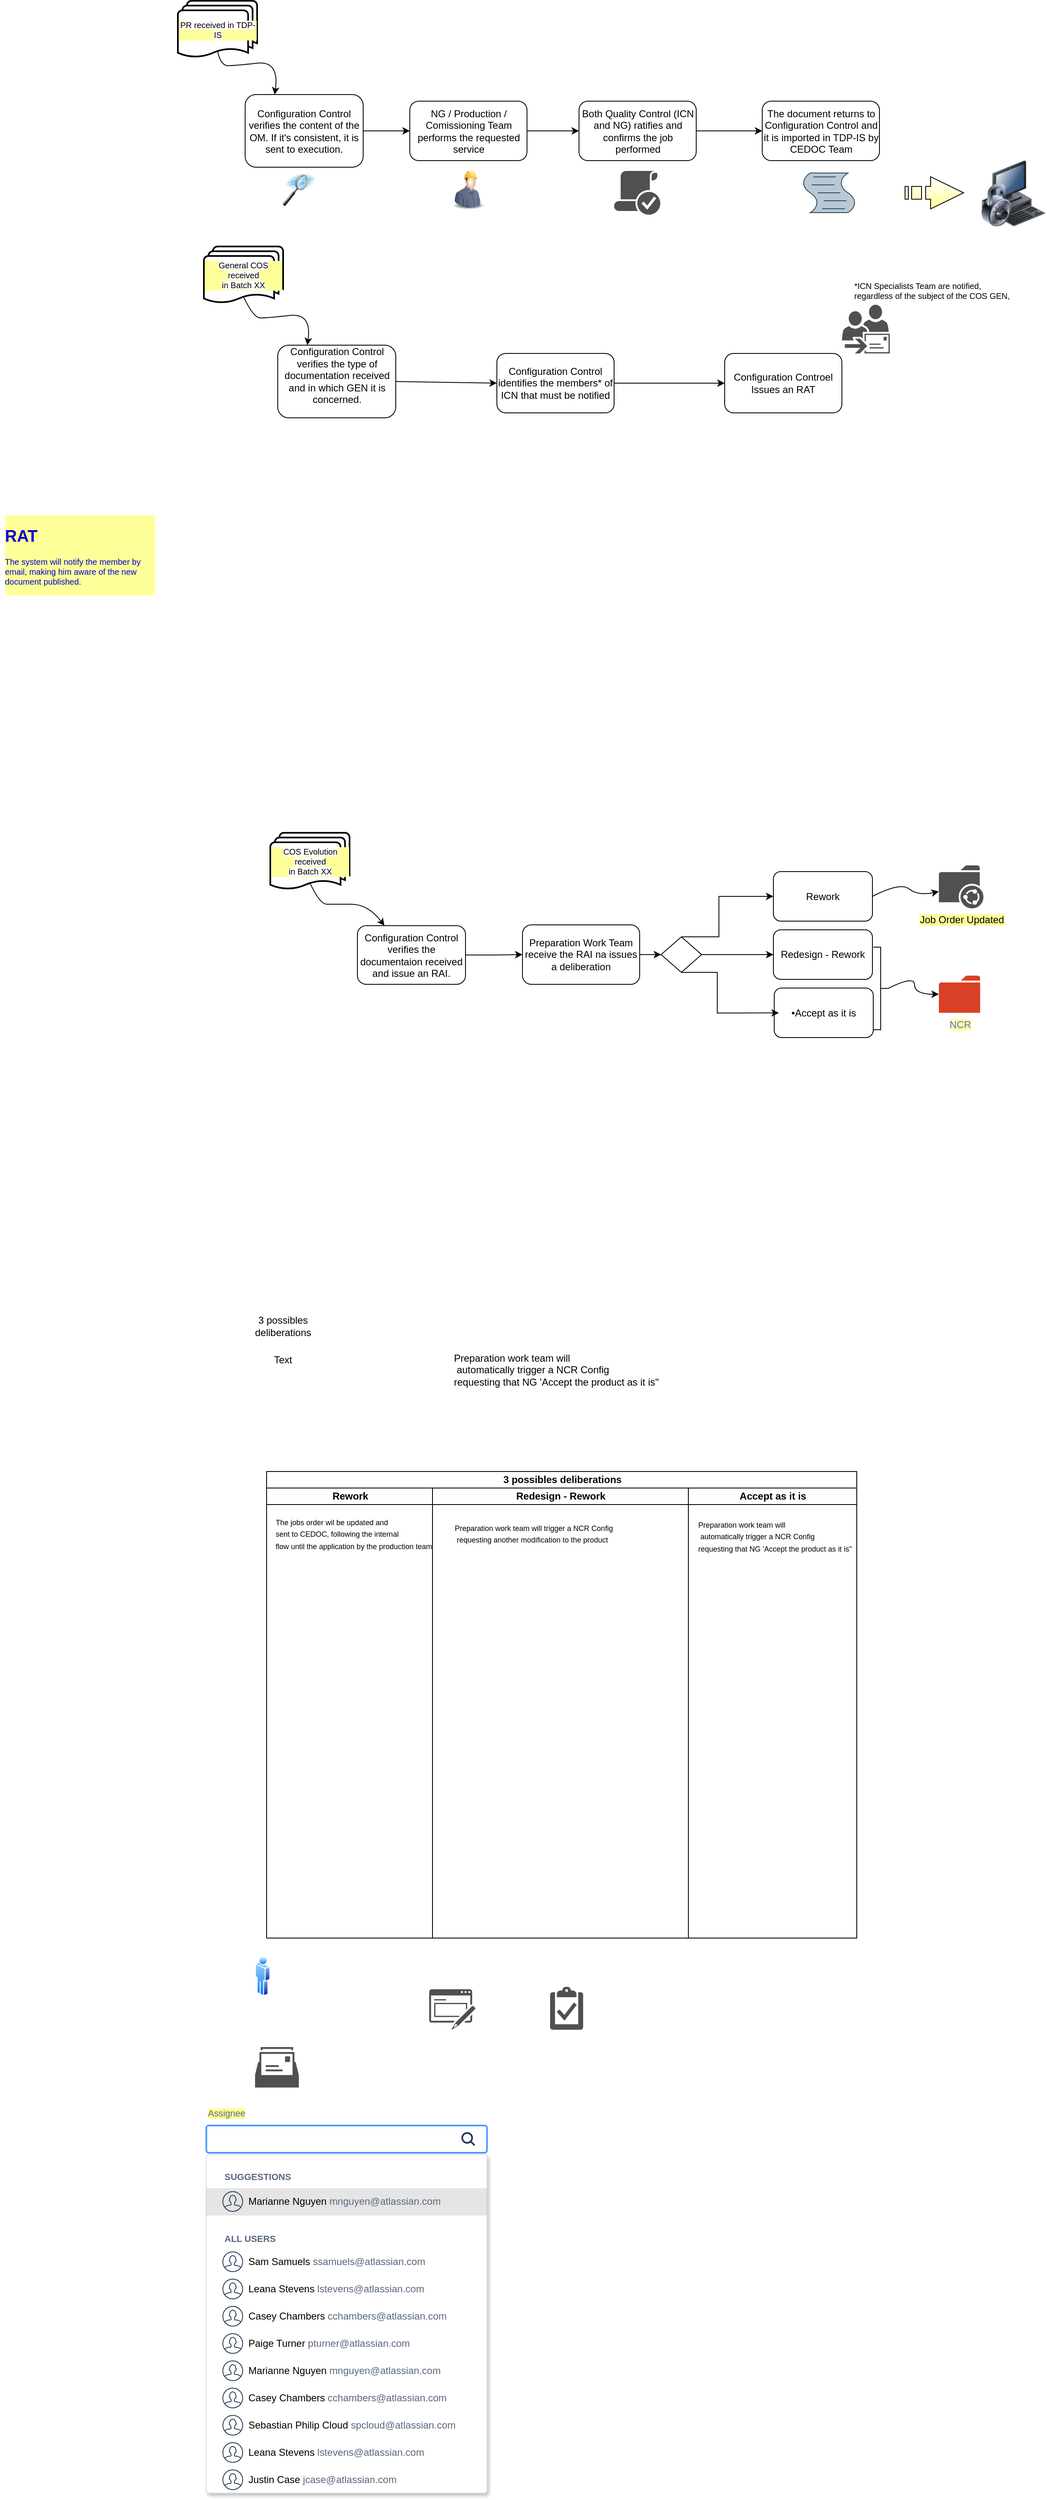<mxfile version="10.8.1" type="github"><diagram id="NPSD2zsu-g0_JfMLxUSy" name="Page-1"><mxGraphModel dx="2346" dy="2398" grid="0" gridSize="10" guides="1" tooltips="1" connect="1" arrows="1" fold="1" page="1" pageScale="1" pageWidth="1169" pageHeight="1654" math="0" shadow="0"><root><mxCell id="0"/><mxCell id="1" parent="0"/><mxCell id="D-DzNG9KhUYiu4Ur28o2-3" value="" style="edgeStyle=orthogonalEdgeStyle;rounded=0;orthogonalLoop=1;jettySize=auto;html=1;" edge="1" parent="1" source="D-DzNG9KhUYiu4Ur28o2-1" target="D-DzNG9KhUYiu4Ur28o2-2"><mxGeometry relative="1" as="geometry"/></mxCell><mxCell id="D-DzNG9KhUYiu4Ur28o2-1" value="Configuration Control verifies the documentaion received and issue an RAI." style="rounded=1;whiteSpace=wrap;html=1;" vertex="1" parent="1"><mxGeometry x="242" y="312" width="131" height="71" as="geometry"/></mxCell><mxCell id="D-DzNG9KhUYiu4Ur28o2-2" value="Preparation Work Team receive the RAI na issues a deliberation" style="rounded=1;whiteSpace=wrap;html=1;" vertex="1" parent="1"><mxGeometry x="442" y="311" width="142" height="72" as="geometry"/></mxCell><mxCell id="D-DzNG9KhUYiu4Ur28o2-55" value="" style="edgeStyle=orthogonalEdgeStyle;rounded=0;orthogonalLoop=1;jettySize=auto;html=1;fontColor=#6666FF;entryX=0;entryY=0.5;entryDx=0;entryDy=0;exitX=0.5;exitY=0;exitDx=0;exitDy=0;" edge="1" parent="1" source="D-DzNG9KhUYiu4Ur28o2-27" target="D-DzNG9KhUYiu4Ur28o2-44"><mxGeometry relative="1" as="geometry"><mxPoint x="634.5" y="245.5" as="targetPoint"/><Array as="points"><mxPoint x="680" y="325"/><mxPoint x="680" y="277"/></Array></mxGeometry></mxCell><mxCell id="D-DzNG9KhUYiu4Ur28o2-27" value="" style="rhombus;whiteSpace=wrap;html=1;" vertex="1" parent="1"><mxGeometry x="610" y="325.5" width="49" height="43" as="geometry"/></mxCell><mxCell id="D-DzNG9KhUYiu4Ur28o2-28" value="3 possibles deliberations" style="text;html=1;strokeColor=none;fillColor=none;align=center;verticalAlign=middle;whiteSpace=wrap;rounded=0;" vertex="1" parent="1"><mxGeometry x="132" y="787" width="40" height="20" as="geometry"/></mxCell><mxCell id="D-DzNG9KhUYiu4Ur28o2-29" value="Text" style="text;html=1;strokeColor=none;fillColor=none;align=center;verticalAlign=middle;whiteSpace=wrap;rounded=0;" vertex="1" parent="1"><mxGeometry x="132" y="828" width="40" height="20" as="geometry"/></mxCell><mxCell id="D-DzNG9KhUYiu4Ur28o2-30" value="3 possibles deliberations" style="swimlane;html=1;childLayout=stackLayout;resizeParent=1;resizeParentMax=0;startSize=20;" vertex="1" parent="1"><mxGeometry x="132" y="973" width="715" height="565" as="geometry"/></mxCell><mxCell id="D-DzNG9KhUYiu4Ur28o2-31" value="Rework" style="swimlane;html=1;startSize=20;" vertex="1" parent="D-DzNG9KhUYiu4Ur28o2-30"><mxGeometry y="20" width="201" height="545" as="geometry"><mxRectangle y="20" width="68" height="460" as="alternateBounds"/></mxGeometry></mxCell><mxCell id="D-DzNG9KhUYiu4Ur28o2-37" value="&lt;font style=&quot;font-size: 9px&quot;&gt;The jobs order wil be updated and &lt;br&gt;sent to CEDOC, following the internal &lt;br&gt;flow until the application by the production team&amp;nbsp;&lt;/font&gt;" style="text;html=1;resizable=0;points=[];autosize=1;align=left;verticalAlign=top;spacingTop=-4;" vertex="1" parent="D-DzNG9KhUYiu4Ur28o2-31"><mxGeometry x="9" y="30.5" width="202" height="45" as="geometry"/></mxCell><mxCell id="D-DzNG9KhUYiu4Ur28o2-32" value="Redesign - Rework" style="swimlane;html=1;startSize=20;" vertex="1" parent="D-DzNG9KhUYiu4Ur28o2-30"><mxGeometry x="201" y="20" width="310" height="545" as="geometry"/></mxCell><mxCell id="D-DzNG9KhUYiu4Ur28o2-38" value="&lt;font style=&quot;font-size: 9px&quot;&gt;Preparation work team will trigger a NCR Config&lt;br&gt;&amp;nbsp;requesting another modification to the product&lt;/font&gt;" style="text;html=1;" vertex="1" parent="D-DzNG9KhUYiu4Ur28o2-32"><mxGeometry x="25" y="34" width="235" height="28" as="geometry"/></mxCell><mxCell id="D-DzNG9KhUYiu4Ur28o2-33" value="Accept as it is" style="swimlane;html=1;startSize=20;" vertex="1" parent="D-DzNG9KhUYiu4Ur28o2-30"><mxGeometry x="511" y="20" width="204" height="545" as="geometry"/></mxCell><mxCell id="D-DzNG9KhUYiu4Ur28o2-41" value="&lt;font style=&quot;font-size: 9px&quot;&gt;Preparation work team will&lt;br&gt;&amp;nbsp;automatically trigger a NCR Config&lt;br&gt;requesting that NG 'Accept the product as it is''&amp;nbsp;&lt;/font&gt;" style="text;html=1;resizable=0;points=[];autosize=1;align=left;verticalAlign=top;spacingTop=-4;" vertex="1" parent="D-DzNG9KhUYiu4Ur28o2-33"><mxGeometry x="10" y="34" width="199" height="45" as="geometry"/></mxCell><mxCell id="D-DzNG9KhUYiu4Ur28o2-39" value="Preparation work team will&lt;br&gt;&amp;nbsp;automatically trigger a NCR Config&lt;br&gt;requesting that NG 'Accept the product as it is''&amp;nbsp;" style="text;html=1;" vertex="1" parent="1"><mxGeometry x="357" y="822" width="660" height="28" as="geometry"/></mxCell><mxCell id="D-DzNG9KhUYiu4Ur28o2-43" value="" style="endArrow=classic;html=1;exitX=1;exitY=0.5;exitDx=0;exitDy=0;entryX=0;entryY=0.5;entryDx=0;entryDy=0;" edge="1" parent="1" source="D-DzNG9KhUYiu4Ur28o2-2" target="D-DzNG9KhUYiu4Ur28o2-27"><mxGeometry width="50" height="50" relative="1" as="geometry"><mxPoint x="582" y="425" as="sourcePoint"/><mxPoint x="632" y="375" as="targetPoint"/></mxGeometry></mxCell><mxCell id="D-DzNG9KhUYiu4Ur28o2-44" value="Rework" style="rounded=1;whiteSpace=wrap;html=1;" vertex="1" parent="1"><mxGeometry x="746" y="246.5" width="120" height="60" as="geometry"/></mxCell><mxCell id="D-DzNG9KhUYiu4Ur28o2-45" value="&lt;div&gt;&lt;span&gt;Redesign&lt;/span&gt;&lt;span&gt; - &lt;/span&gt;&lt;span&gt;Rework&lt;/span&gt;&lt;/div&gt;" style="rounded=1;whiteSpace=wrap;html=1;" vertex="1" parent="1"><mxGeometry x="746" y="317" width="120" height="60" as="geometry"/></mxCell><mxCell id="D-DzNG9KhUYiu4Ur28o2-47" value="&lt;div&gt;•&lt;span&gt;Accept&lt;/span&gt;&lt;span&gt; as it &lt;/span&gt;&lt;span&gt;is&lt;/span&gt;&lt;/div&gt;" style="rounded=1;whiteSpace=wrap;html=1;" vertex="1" parent="1"><mxGeometry x="747" y="387.5" width="120" height="60" as="geometry"/></mxCell><mxCell id="D-DzNG9KhUYiu4Ur28o2-51" value="" style="aspect=fixed;perimeter=ellipsePerimeter;html=1;align=center;shadow=0;dashed=0;spacingTop=3;image;image=img/lib/active_directory/user.svg;labelBackgroundColor=#FFFF99;fontColor=#6666FF;" vertex="1" parent="1"><mxGeometry x="118" y="1559" width="18.5" height="50" as="geometry"/></mxCell><mxCell id="D-DzNG9KhUYiu4Ur28o2-56" value="" style="endArrow=classic;html=1;fontColor=#6666FF;entryX=0;entryY=0.5;entryDx=0;entryDy=0;exitX=1;exitY=0.5;exitDx=0;exitDy=0;" edge="1" parent="1" source="D-DzNG9KhUYiu4Ur28o2-27" target="D-DzNG9KhUYiu4Ur28o2-45"><mxGeometry width="50" height="50" relative="1" as="geometry"><mxPoint x="635" y="505" as="sourcePoint"/><mxPoint x="685" y="455" as="targetPoint"/></mxGeometry></mxCell><mxCell id="D-DzNG9KhUYiu4Ur28o2-58" value="" style="edgeStyle=orthogonalEdgeStyle;rounded=0;orthogonalLoop=1;jettySize=auto;html=1;fontColor=#6666FF;entryX=0;entryY=0.5;entryDx=0;entryDy=0;exitX=0.5;exitY=1;exitDx=0;exitDy=0;" edge="1" parent="1" source="D-DzNG9KhUYiu4Ur28o2-27"><mxGeometry relative="1" as="geometry"><mxPoint x="640.167" y="368.5" as="sourcePoint"/><mxPoint x="752.667" y="417.667" as="targetPoint"/><Array as="points"><mxPoint x="678" y="369"/><mxPoint x="678" y="418"/></Array></mxGeometry></mxCell><mxCell id="D-DzNG9KhUYiu4Ur28o2-59" value="&lt;font color=&quot;#000000&quot;&gt;Job Order Updated&lt;/font&gt;" style="pointerEvents=1;shadow=0;dashed=0;html=1;strokeColor=none;fillColor=#505050;labelPosition=center;verticalLabelPosition=bottom;verticalAlign=top;outlineConnect=0;align=center;shape=mxgraph.office.concepts.folder_shared;labelBackgroundColor=#FFFF99;fontColor=#6666FF;" vertex="1" parent="1"><mxGeometry x="946.5" y="239" width="54" height="52" as="geometry"/></mxCell><mxCell id="D-DzNG9KhUYiu4Ur28o2-60" value="NCR" style="pointerEvents=1;shadow=0;dashed=0;html=1;strokeColor=none;labelPosition=center;verticalLabelPosition=bottom;verticalAlign=top;outlineConnect=0;align=center;shape=mxgraph.office.concepts.folder;fillColor=#DA4026;labelBackgroundColor=#FFFF99;fontColor=#6666FF;" vertex="1" parent="1"><mxGeometry x="946.5" y="372.5" width="50" height="45" as="geometry"/></mxCell><mxCell id="D-DzNG9KhUYiu4Ur28o2-61" value="" style="curved=1;endArrow=classic;html=1;fontColor=#6666FF;exitX=1;exitY=0.5;exitDx=0;exitDy=0;" edge="1" parent="1" source="D-DzNG9KhUYiu4Ur28o2-44" target="D-DzNG9KhUYiu4Ur28o2-59"><mxGeometry width="50" height="50" relative="1" as="geometry"><mxPoint x="921" y="326" as="sourcePoint"/><mxPoint x="971" y="276" as="targetPoint"/><Array as="points"><mxPoint x="900" y="259"/><mxPoint x="921" y="276"/></Array></mxGeometry></mxCell><mxCell id="D-DzNG9KhUYiu4Ur28o2-69" value="" style="strokeWidth=1;html=1;shape=mxgraph.flowchart.annotation_2;align=left;pointerEvents=1;labelBackgroundColor=#FFFF99;fontColor=#6666FF;rotation=180;fontSize=10;" vertex="1" parent="1"><mxGeometry x="867" y="338" width="18" height="100" as="geometry"/></mxCell><mxCell id="D-DzNG9KhUYiu4Ur28o2-70" value="" style="curved=1;endArrow=classic;html=1;fontColor=#6666FF;exitX=0;exitY=0.5;exitDx=0;exitDy=0;exitPerimeter=0;" edge="1" parent="1" source="D-DzNG9KhUYiu4Ur28o2-69" target="D-DzNG9KhUYiu4Ur28o2-60"><mxGeometry width="50" height="50" relative="1" as="geometry"><mxPoint x="882.833" y="485.333" as="sourcePoint"/><mxPoint x="967" y="458.394" as="targetPoint"/><Array as="points"><mxPoint x="917" y="372"/><mxPoint x="917" y="395"/></Array></mxGeometry></mxCell><mxCell id="D-DzNG9KhUYiu4Ur28o2-73" value="" style="pointerEvents=1;shadow=0;dashed=0;html=1;strokeColor=none;fillColor=#505050;labelPosition=center;verticalLabelPosition=bottom;verticalAlign=top;outlineConnect=0;align=center;shape=mxgraph.office.concepts.form;labelBackgroundColor=#FFFF99;fontSize=10;fontColor=#6666FF;" vertex="1" parent="1"><mxGeometry x="329" y="1600" width="56" height="49" as="geometry"/></mxCell><mxCell id="D-DzNG9KhUYiu4Ur28o2-74" value="" style="pointerEvents=1;shadow=0;dashed=0;html=1;strokeColor=none;fillColor=#505050;labelPosition=center;verticalLabelPosition=bottom;verticalAlign=top;outlineConnect=0;align=center;shape=mxgraph.office.concepts.tasks;labelBackgroundColor=#FFFF99;fontSize=10;fontColor=#6666FF;" vertex="1" parent="1"><mxGeometry x="475.5" y="1597" width="40" height="52" as="geometry"/></mxCell><mxCell id="D-DzNG9KhUYiu4Ur28o2-75" value="" style="pointerEvents=1;shadow=0;dashed=0;html=1;strokeColor=none;fillColor=#505050;labelPosition=center;verticalLabelPosition=bottom;verticalAlign=top;outlineConnect=0;align=center;shape=mxgraph.office.concepts.mailbox;labelBackgroundColor=#FFFF99;fontSize=10;fontColor=#6666FF;" vertex="1" parent="1"><mxGeometry x="118" y="1670" width="53" height="49" as="geometry"/></mxCell><mxCell id="D-DzNG9KhUYiu4Ur28o2-109" value="Configuration Control verifies the type of documentation received and in which GEN it is concerned.&lt;br&gt;&lt;br&gt;" style="rounded=1;whiteSpace=wrap;html=1;" vertex="1" parent="1"><mxGeometry x="145.5" y="-391" width="143" height="88" as="geometry"/></mxCell><mxCell id="D-DzNG9KhUYiu4Ur28o2-147" value="" style="edgeStyle=orthogonalEdgeStyle;rounded=0;orthogonalLoop=1;jettySize=auto;html=1;fontSize=10;fontColor=#6666FF;" edge="1" parent="1" source="D-DzNG9KhUYiu4Ur28o2-110" target="D-DzNG9KhUYiu4Ur28o2-146"><mxGeometry relative="1" as="geometry"/></mxCell><mxCell id="D-DzNG9KhUYiu4Ur28o2-110" value="Configuration Control identifies the members* of ICN that must be notified" style="rounded=1;whiteSpace=wrap;html=1;" vertex="1" parent="1"><mxGeometry x="411" y="-381" width="142" height="72" as="geometry"/></mxCell><mxCell id="D-DzNG9KhUYiu4Ur28o2-146" value="Configuration Controel Issues an RAT" style="rounded=1;whiteSpace=wrap;html=1;" vertex="1" parent="1"><mxGeometry x="687" y="-381" width="142" height="72" as="geometry"/></mxCell><mxCell id="D-DzNG9KhUYiu4Ur28o2-125" value="" style="pointerEvents=1;shadow=0;dashed=0;html=1;strokeColor=none;fillColor=#505050;labelPosition=center;verticalLabelPosition=bottom;verticalAlign=top;outlineConnect=0;align=center;shape=mxgraph.office.concepts.publish;labelBackgroundColor=#FFFF99;fontSize=10;fontColor=#6666FF;" vertex="1" parent="1"><mxGeometry x="-127.5" y="-165" width="57" height="48" as="geometry"/></mxCell><mxCell id="D-DzNG9KhUYiu4Ur28o2-127" value="Assignee" style="html=1;fillColor=none;strokeColor=none;fontSize=11;align=left;fontColor=#596780;whiteSpace=wrap;labelBackgroundColor=#FFFF99;" vertex="1" parent="1"><mxGeometry x="59" y="1740" width="150" height="20" as="geometry"/></mxCell><mxCell id="D-DzNG9KhUYiu4Ur28o2-128" value="" style="rounded=1;arcSize=9;fillColor=#ffffff;strokeColor=#4C9AFF;html=1;strokeWidth=2;spacingLeft=30;fontColor=#000000;align=left;labelBackgroundColor=#FFFF99;" vertex="1" parent="1"><mxGeometry x="59" y="1765" width="340" height="33" as="geometry"/></mxCell><mxCell id="D-DzNG9KhUYiu4Ur28o2-129" value="" style="shape=mxgraph.ios7.icons.looking_glass;fillColor=none;strokeColor=#243759;html=1;strokeWidth=2" vertex="1" parent="D-DzNG9KhUYiu4Ur28o2-128"><mxGeometry x="1" y="0.5" width="15" height="15" relative="1" as="geometry"><mxPoint x="-30" y="-7.5" as="offset"/></mxGeometry></mxCell><mxCell id="D-DzNG9KhUYiu4Ur28o2-130" value="" style="rounded=1;fillColor=#ffffff;strokeColor=#DFE1E5;shadow=1;arcSize=1;labelBackgroundColor=#FFFF99;fontSize=10;fontColor=#6666FF;" vertex="1" parent="1"><mxGeometry x="59" y="1800" width="340" height="410" as="geometry"/></mxCell><mxCell id="D-DzNG9KhUYiu4Ur28o2-131" value="SUGGESTIONS" style="fillColor=none;strokeColor=none;html=1;resizeWidth=1;align=left;spacingLeft=20;fontSize=11;fontStyle=1;fontColor=#596780" vertex="1" parent="D-DzNG9KhUYiu4Ur28o2-130"><mxGeometry width="270" height="33" relative="1" as="geometry"><mxPoint y="10" as="offset"/></mxGeometry></mxCell><mxCell id="D-DzNG9KhUYiu4Ur28o2-132" value="" style="rounded=0;fillColor=#000000;strokeColor=none;html=1;opacity=10;resizeWidth=1" vertex="1" parent="D-DzNG9KhUYiu4Ur28o2-130"><mxGeometry width="340" height="33" relative="1" as="geometry"><mxPoint y="41" as="offset"/></mxGeometry></mxCell><mxCell id="D-DzNG9KhUYiu4Ur28o2-133" value="Marianne Nguyen &lt;font color=&quot;#596780&quot;&gt;mnguyen@atlassian.com&lt;/font&gt;" style="shape=mxgraph.ios7.icons.user;fillColor=none;strokeColor=#253858;html=1;;align=left;fontSize=12;spacingLeft=5;labelPosition=right;verticalLabelPosition=middle;verticalAlign=middle;" vertex="1" parent="D-DzNG9KhUYiu4Ur28o2-130"><mxGeometry width="24" height="24" relative="1" as="geometry"><mxPoint x="20" y="45" as="offset"/></mxGeometry></mxCell><mxCell id="D-DzNG9KhUYiu4Ur28o2-134" value="ALL USERS" style="fillColor=none;strokeColor=none;html=1;resizeWidth=1;align=left;spacingLeft=20;fontSize=11;fontStyle=1;fontColor=#596780" vertex="1" parent="D-DzNG9KhUYiu4Ur28o2-130"><mxGeometry width="270" height="33" relative="1" as="geometry"><mxPoint y="85" as="offset"/></mxGeometry></mxCell><mxCell id="D-DzNG9KhUYiu4Ur28o2-135" value="Sam Samuels &lt;font color=&quot;#596780&quot;&gt;ssamuels@atlassian.com&lt;/font&gt;" style="shape=mxgraph.ios7.icons.user;fillColor=none;strokeColor=#253858;html=1;;align=left;fontSize=12;spacingLeft=5;labelPosition=right;verticalLabelPosition=middle;verticalAlign=middle;" vertex="1" parent="D-DzNG9KhUYiu4Ur28o2-130"><mxGeometry width="24" height="24" relative="1" as="geometry"><mxPoint x="20" y="118" as="offset"/></mxGeometry></mxCell><mxCell id="D-DzNG9KhUYiu4Ur28o2-136" value="Leana Stevens &lt;font color=&quot;#596780&quot;&gt;lstevens@atlassian.com&lt;/font&gt;" style="shape=mxgraph.ios7.icons.user;fillColor=none;strokeColor=#253858;html=1;;align=left;fontSize=12;spacingLeft=5;labelPosition=right;verticalLabelPosition=middle;verticalAlign=middle;" vertex="1" parent="D-DzNG9KhUYiu4Ur28o2-130"><mxGeometry width="24" height="24" relative="1" as="geometry"><mxPoint x="20" y="151" as="offset"/></mxGeometry></mxCell><mxCell id="D-DzNG9KhUYiu4Ur28o2-137" value="Casey Chambers &lt;font color=&quot;#596780&quot;&gt;cchambers@atlassian.com&lt;/font&gt;" style="shape=mxgraph.ios7.icons.user;fillColor=none;strokeColor=#253858;html=1;;align=left;fontSize=12;spacingLeft=5;labelPosition=right;verticalLabelPosition=middle;verticalAlign=middle;" vertex="1" parent="D-DzNG9KhUYiu4Ur28o2-130"><mxGeometry width="24" height="24" relative="1" as="geometry"><mxPoint x="20" y="184" as="offset"/></mxGeometry></mxCell><mxCell id="D-DzNG9KhUYiu4Ur28o2-138" value="Paige Turner &lt;font color=&quot;#596780&quot;&gt;pturner@atlassian.com&lt;/font&gt;" style="shape=mxgraph.ios7.icons.user;fillColor=none;strokeColor=#253858;html=1;;align=left;fontSize=12;spacingLeft=5;labelPosition=right;verticalLabelPosition=middle;verticalAlign=middle;" vertex="1" parent="D-DzNG9KhUYiu4Ur28o2-130"><mxGeometry width="24" height="24" relative="1" as="geometry"><mxPoint x="20" y="217" as="offset"/></mxGeometry></mxCell><mxCell id="D-DzNG9KhUYiu4Ur28o2-139" value="Marianne Nguyen &lt;font color=&quot;#596780&quot;&gt;mnguyen@atlassian.com&lt;/font&gt;" style="shape=mxgraph.ios7.icons.user;fillColor=none;strokeColor=#253858;html=1;;align=left;fontSize=12;spacingLeft=5;labelPosition=right;verticalLabelPosition=middle;verticalAlign=middle;" vertex="1" parent="D-DzNG9KhUYiu4Ur28o2-130"><mxGeometry width="24" height="24" relative="1" as="geometry"><mxPoint x="20" y="250" as="offset"/></mxGeometry></mxCell><mxCell id="D-DzNG9KhUYiu4Ur28o2-140" value="Casey Chambers &lt;font color=&quot;#596780&quot;&gt;cchambers@atlassian.com&lt;/font&gt;" style="shape=mxgraph.ios7.icons.user;fillColor=none;strokeColor=#253858;html=1;;align=left;fontSize=12;spacingLeft=5;labelPosition=right;verticalLabelPosition=middle;verticalAlign=middle;" vertex="1" parent="D-DzNG9KhUYiu4Ur28o2-130"><mxGeometry width="24" height="24" relative="1" as="geometry"><mxPoint x="20" y="283" as="offset"/></mxGeometry></mxCell><mxCell id="D-DzNG9KhUYiu4Ur28o2-141" value="Sebastian Philip Cloud &lt;font color=&quot;#596780&quot;&gt;spcloud@atlassian.com&lt;/font&gt;" style="shape=mxgraph.ios7.icons.user;fillColor=none;strokeColor=#253858;html=1;;align=left;fontSize=12;spacingLeft=5;labelPosition=right;verticalLabelPosition=middle;verticalAlign=middle;" vertex="1" parent="D-DzNG9KhUYiu4Ur28o2-130"><mxGeometry width="24" height="24" relative="1" as="geometry"><mxPoint x="20" y="316" as="offset"/></mxGeometry></mxCell><mxCell id="D-DzNG9KhUYiu4Ur28o2-142" value="Leana Stevens &lt;font color=&quot;#596780&quot;&gt;lstevens@atlassian.com&lt;/font&gt;" style="shape=mxgraph.ios7.icons.user;fillColor=none;strokeColor=#253858;html=1;;align=left;fontSize=12;spacingLeft=5;labelPosition=right;verticalLabelPosition=middle;verticalAlign=middle;" vertex="1" parent="D-DzNG9KhUYiu4Ur28o2-130"><mxGeometry width="24" height="24" relative="1" as="geometry"><mxPoint x="20" y="349" as="offset"/></mxGeometry></mxCell><mxCell id="D-DzNG9KhUYiu4Ur28o2-143" value="Justin Case &lt;font color=&quot;#596780&quot;&gt;jcase@atlassian.com&lt;/font&gt;" style="shape=mxgraph.ios7.icons.user;fillColor=none;strokeColor=#253858;html=1;;align=left;fontSize=12;spacingLeft=5;labelPosition=right;verticalLabelPosition=middle;verticalAlign=middle;" vertex="1" parent="D-DzNG9KhUYiu4Ur28o2-130"><mxGeometry width="24" height="24" relative="1" as="geometry"><mxPoint x="20" y="382" as="offset"/></mxGeometry></mxCell><mxCell id="D-DzNG9KhUYiu4Ur28o2-148" value="" style="endArrow=classic;html=1;fontSize=10;fontColor=#6666FF;exitX=1;exitY=0.5;exitDx=0;exitDy=0;entryX=0;entryY=0.5;entryDx=0;entryDy=0;" edge="1" parent="1" source="D-DzNG9KhUYiu4Ur28o2-109" target="D-DzNG9KhUYiu4Ur28o2-110"><mxGeometry width="50" height="50" relative="1" as="geometry"><mxPoint x="317" y="-213.5" as="sourcePoint"/><mxPoint x="367" y="-263.5" as="targetPoint"/></mxGeometry></mxCell><mxCell id="D-DzNG9KhUYiu4Ur28o2-150" value="" style="pointerEvents=1;shadow=0;dashed=0;html=1;strokeColor=none;fillColor=#505050;labelPosition=center;verticalLabelPosition=bottom;verticalAlign=top;outlineConnect=0;align=center;shape=mxgraph.office.users.dynamic_distribution_group;labelBackgroundColor=#FFFF99;fontSize=10;fontColor=#6666FF;" vertex="1" parent="1"><mxGeometry x="829" y="-440" width="58" height="59" as="geometry"/></mxCell><mxCell id="D-DzNG9KhUYiu4Ur28o2-154" value="&lt;h1&gt;&lt;font color=&quot;#0000cc&quot;&gt;RAT&lt;/font&gt;&lt;/h1&gt;&lt;p&gt;&lt;font color=&quot;#0000cc&quot;&gt;The system will notify the member by email, making him aware of the new document published.&lt;/font&gt;&lt;/p&gt;" style="text;html=1;strokeColor=none;fillColor=none;spacing=5;spacingTop=-20;whiteSpace=wrap;overflow=hidden;rounded=0;labelBackgroundColor=#FFFF99;fontSize=10;fontColor=#6666FF;" vertex="1" parent="1"><mxGeometry x="-190.5" y="-175.5" width="190" height="120" as="geometry"/></mxCell><mxCell id="D-DzNG9KhUYiu4Ur28o2-156" value="&lt;font color=&quot;#000000&quot;&gt;*ICN Specialists Team are notified,&lt;br&gt;regardless of the subject of the COS GEN,&lt;/font&gt;" style="text;html=1;resizable=0;points=[];autosize=1;align=left;verticalAlign=top;spacingTop=-4;fontSize=10;fontColor=#6666FF;" vertex="1" parent="1"><mxGeometry x="842" y="-471.5" width="198" height="24" as="geometry"/></mxCell><mxCell id="D-DzNG9KhUYiu4Ur28o2-157" value="&lt;font color=&quot;#000000&quot; style=&quot;background-color: rgb(255 , 255 , 255)&quot;&gt;General COS received &lt;br&gt;in Batch XX&lt;/font&gt;" style="strokeWidth=2;html=1;shape=mxgraph.flowchart.multi-document;whiteSpace=wrap;labelBackgroundColor=#FFFF99;fontSize=10;fontColor=#6666FF;fillColor=#ffffff;" vertex="1" parent="1"><mxGeometry x="56" y="-510.5" width="96" height="69" as="geometry"/></mxCell><mxCell id="D-DzNG9KhUYiu4Ur28o2-158" value="" style="curved=1;endArrow=classic;html=1;fontSize=10;fontColor=#6666FF;entryX=0.25;entryY=0;entryDx=0;entryDy=0;exitX=0.5;exitY=0.88;exitDx=0;exitDy=0;exitPerimeter=0;" edge="1" parent="1" source="D-DzNG9KhUYiu4Ur28o2-157" target="D-DzNG9KhUYiu4Ur28o2-109"><mxGeometry width="50" height="50" relative="1" as="geometry"><mxPoint x="114" y="-426" as="sourcePoint"/><mxPoint x="183" y="-369" as="targetPoint"/><Array as="points"><mxPoint x="116" y="-424"/><mxPoint x="133" y="-424"/><mxPoint x="187" y="-430"/></Array></mxGeometry></mxCell><mxCell id="D-DzNG9KhUYiu4Ur28o2-160" value="&lt;span&gt;Configuration Control verifies the content of the OM. If it's consistent, it is sent to execution.&lt;/span&gt;&lt;br&gt;" style="rounded=1;whiteSpace=wrap;html=1;" vertex="1" parent="1"><mxGeometry x="106" y="-694.5" width="143" height="88" as="geometry"/></mxCell><mxCell id="D-DzNG9KhUYiu4Ur28o2-161" value="" style="edgeStyle=orthogonalEdgeStyle;rounded=0;orthogonalLoop=1;jettySize=auto;html=1;fontSize=10;fontColor=#6666FF;" edge="1" parent="1" source="D-DzNG9KhUYiu4Ur28o2-162" target="D-DzNG9KhUYiu4Ur28o2-163"><mxGeometry relative="1" as="geometry"/></mxCell><mxCell id="D-DzNG9KhUYiu4Ur28o2-162" value="NG / Production / Comissioning Team performs the requested service" style="rounded=1;whiteSpace=wrap;html=1;" vertex="1" parent="1"><mxGeometry x="305.5" y="-686.5" width="142" height="72" as="geometry"/></mxCell><mxCell id="D-DzNG9KhUYiu4Ur28o2-170" value="" style="edgeStyle=orthogonalEdgeStyle;rounded=0;orthogonalLoop=1;jettySize=auto;html=1;fontSize=10;fontColor=#6666FF;" edge="1" parent="1" source="D-DzNG9KhUYiu4Ur28o2-163" target="D-DzNG9KhUYiu4Ur28o2-169"><mxGeometry relative="1" as="geometry"/></mxCell><mxCell id="D-DzNG9KhUYiu4Ur28o2-163" value="Both Quality Control (ICN and NG) ratifies and confirms the job performed" style="rounded=1;whiteSpace=wrap;html=1;" vertex="1" parent="1"><mxGeometry x="510.5" y="-686.5" width="142" height="72" as="geometry"/></mxCell><mxCell id="D-DzNG9KhUYiu4Ur28o2-169" value="The document returns to Configuration Control and it is imported in TDP-IS by CEDOC Team" style="rounded=1;whiteSpace=wrap;html=1;" vertex="1" parent="1"><mxGeometry x="732.5" y="-686.5" width="142" height="72" as="geometry"/></mxCell><mxCell id="D-DzNG9KhUYiu4Ur28o2-164" value="" style="endArrow=classic;html=1;fontSize=10;fontColor=#6666FF;exitX=1;exitY=0.5;exitDx=0;exitDy=0;entryX=0;entryY=0.5;entryDx=0;entryDy=0;" edge="1" parent="1" source="D-DzNG9KhUYiu4Ur28o2-160" target="D-DzNG9KhUYiu4Ur28o2-162"><mxGeometry width="50" height="50" relative="1" as="geometry"><mxPoint x="277.5" y="-519" as="sourcePoint"/><mxPoint x="327.5" y="-569" as="targetPoint"/></mxGeometry></mxCell><mxCell id="D-DzNG9KhUYiu4Ur28o2-167" value="&lt;font color=&quot;#000000&quot;&gt;&lt;span style=&quot;background-color: rgb(255 , 255 , 255)&quot;&gt;PR received in TDP-IS&lt;/span&gt;&lt;/font&gt;&lt;br&gt;" style="strokeWidth=2;html=1;shape=mxgraph.flowchart.multi-document;whiteSpace=wrap;labelBackgroundColor=#FFFF99;fontSize=10;fontColor=#6666FF;fillColor=#ffffff;" vertex="1" parent="1"><mxGeometry x="24.5" y="-808" width="96" height="69" as="geometry"/></mxCell><mxCell id="D-DzNG9KhUYiu4Ur28o2-168" value="" style="curved=1;endArrow=classic;html=1;fontSize=10;fontColor=#6666FF;entryX=0.25;entryY=0;entryDx=0;entryDy=0;exitX=0.5;exitY=0.88;exitDx=0;exitDy=0;exitPerimeter=0;" edge="1" parent="1" source="D-DzNG9KhUYiu4Ur28o2-167" target="D-DzNG9KhUYiu4Ur28o2-160"><mxGeometry width="50" height="50" relative="1" as="geometry"><mxPoint x="74.5" y="-731.5" as="sourcePoint"/><mxPoint x="143.5" y="-674.5" as="targetPoint"/><Array as="points"><mxPoint x="76.5" y="-729.5"/><mxPoint x="93.5" y="-729.5"/><mxPoint x="147.5" y="-735.5"/></Array></mxGeometry></mxCell><mxCell id="D-DzNG9KhUYiu4Ur28o2-171" value="" style="image;html=1;labelBackgroundColor=#ffffff;image=img/lib/clip_art/computers/Secure_System_128x128.png;strokeWidth=1;fillColor=#ffffff;gradientColor=#6600CC;fontSize=10;fontColor=#6666FF;" vertex="1" parent="1"><mxGeometry x="996.5" y="-614.5" width="80" height="80" as="geometry"/></mxCell><mxCell id="D-DzNG9KhUYiu4Ur28o2-172" value="" style="html=1;shadow=0;dashed=0;align=center;verticalAlign=middle;shape=mxgraph.arrows2.stripedArrow;dy=0.6;dx=40;notch=25;labelBackgroundColor=#FFFF99;strokeWidth=1;fillColor=#ffffff;gradientColor=#FFFF99;fontSize=10;fontColor=#6666FF;rotation=90;direction=north;" vertex="1" parent="1"><mxGeometry x="921.5" y="-611" width="39" height="71" as="geometry"/></mxCell><mxCell id="D-DzNG9KhUYiu4Ur28o2-177" value="" style="shape=mxgraph.bpmn.script_task;html=1;outlineConnect=0;labelBackgroundColor=#FFFF99;fillColor=#bac8d3;strokeColor=#23445d;" vertex="1" parent="1"><mxGeometry x="780" y="-599.5" width="67" height="48" as="geometry"/></mxCell><mxCell id="D-DzNG9KhUYiu4Ur28o2-178" value="" style="image;html=1;labelBackgroundColor=#ffffff;image=img/lib/clip_art/people/Construction_Worker_Man_128x128.png;strokeWidth=1;fillColor=#ffffff;gradientColor=#6600CC;fontSize=10;fontColor=#6666FF;" vertex="1" parent="1"><mxGeometry x="351" y="-604" width="51" height="49" as="geometry"/></mxCell><mxCell id="D-DzNG9KhUYiu4Ur28o2-179" value="" style="image;html=1;labelBackgroundColor=#ffffff;image=img/lib/clip_art/computers/Data_Filtering_128x128.png;strokeWidth=1;fillColor=#ffffff;gradientColor=#6600CC;fontSize=10;fontColor=#6666FF;" vertex="1" parent="1"><mxGeometry x="149" y="-599.5" width="46" height="40" as="geometry"/></mxCell><mxCell id="D-DzNG9KhUYiu4Ur28o2-180" value="" style="pointerEvents=1;shadow=0;dashed=0;html=1;strokeColor=none;fillColor=#505050;labelPosition=center;verticalLabelPosition=bottom;verticalAlign=top;outlineConnect=0;align=center;shape=mxgraph.office.concepts.meets_requirements;labelBackgroundColor=#FFFF99;fontSize=10;fontColor=#6666FF;" vertex="1" parent="1"><mxGeometry x="553" y="-602" width="56" height="53" as="geometry"/></mxCell><mxCell id="D-DzNG9KhUYiu4Ur28o2-182" value="&lt;font color=&quot;#000000&quot; style=&quot;background-color: rgb(255 , 255 , 255)&quot;&gt;COS Evolution received &lt;br&gt;in Batch XX&lt;/font&gt;" style="strokeWidth=2;html=1;shape=mxgraph.flowchart.multi-document;whiteSpace=wrap;labelBackgroundColor=#FFFF99;fontSize=10;fontColor=#6666FF;fillColor=#ffffff;" vertex="1" parent="1"><mxGeometry x="136.5" y="199.5" width="96" height="69" as="geometry"/></mxCell><mxCell id="D-DzNG9KhUYiu4Ur28o2-183" value="" style="curved=1;endArrow=classic;html=1;fontSize=10;fontColor=#6666FF;entryX=0.25;entryY=0;entryDx=0;entryDy=0;exitX=0.5;exitY=0.88;exitDx=0;exitDy=0;exitPerimeter=0;" edge="1" parent="1" source="D-DzNG9KhUYiu4Ur28o2-182" target="D-DzNG9KhUYiu4Ur28o2-1"><mxGeometry width="50" height="50" relative="1" as="geometry"><mxPoint x="194.5" y="284" as="sourcePoint"/><mxPoint x="312.735" y="320" as="targetPoint"/><Array as="points"><mxPoint x="196.5" y="286"/><mxPoint x="213.5" y="286"/><mxPoint x="255" y="286"/></Array></mxGeometry></mxCell></root></mxGraphModel></diagram></mxfile>